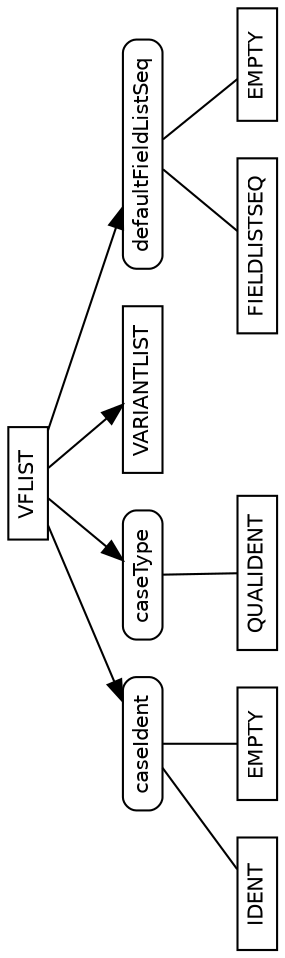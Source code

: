 /* AST node diagram generator script collection for M2C, M2J and M2Sharp.
 *
 * Copyright (c) 2016 The Modula-2 Software Foundation
 *
 * Author & Maintainer: Benjamin Kowarsch <org.m2sf>
 *
 * @synopsis
 *
 * The M2C, M2J and M2Sharp compilers are multi-dialect Modula-2 translators
 * and compilers respectively targeting C99, Java/JVM and C#/CLR, sharing a
 * common abstract syntax tree (AST) specification.
 *
 * The AST node diagram generator script collection consists of Graphviz DOT
 * descriptions for all AST node types of the common AST specification.
 *
 * The Graphviz dot utility is required to generate the diagrams. 
 * It may be obtained from http://www.graphviz.org/download.php.
 *
 * @repository
 *
 * https://github.com/m2sf/m2-ast-node-diagrams
 *
 * @file
 *
 * vflist.dot
 *
 * VFLIST node diagram.
 *
 * Usage: $ dot vflist.dot -Tps > vflist.ps
 *
 * @license
 *
 * This is free software: you can redistribute and/or modify it under the
 * terms of the GNU Lesser General Public License (LGPL) either version 2.1
 * or at your choice version 3 as published by the Free Software Foundation.
 * However, you may not alter the copyright, author and license information.
 *
 * It is distributed in the hope that it will be useful,  but WITHOUT
 * ANY WARRANTY; without even the implied warranty of MERCHANTABILITY or
 * FITNESS FOR A PARTICULAR PURPOSE.  Read the license for more details.
 *
 * You should have received a copy of the GNU Lesser General Public License.
 * If not, see <https://www.gnu.org/copyleft/lesser.html>.
 *
 * NB: Components in the domain part of email addresses are in reverse order.
 */

/*** VFLIST Node ***/

digraph VFLIST {
  graph [orientation=landscape,fontname=helvetica];
  node [fontname=helvetica,fontsize=10,shape=box,height=0.25];
  
  node [style=solid];
  edge [arrowhead=normal];
  
  VFLIST -> { id0 id1 id2 id3 };
  id0 [label="caseIdent",style=rounded];
  id1 [label="caseType",style=rounded];
  id2 [label="VARIANTLIST"];
  id3 [label="defaultFieldListSeq",style=rounded];
  
  edge [arrowhead=none];
  
  id0 -> { id4 id5 };
  id4 [label="IDENT"];
  id5 [label="EMPTY"];
  
  id1 -> id6;
  id6 [label="QUALIDENT"];
  
  id3 -> { id7 id8 };
  id7 [label="FIELDLISTSEQ"];
  id8 [label="EMPTY"];
}

/* END OF FILE */